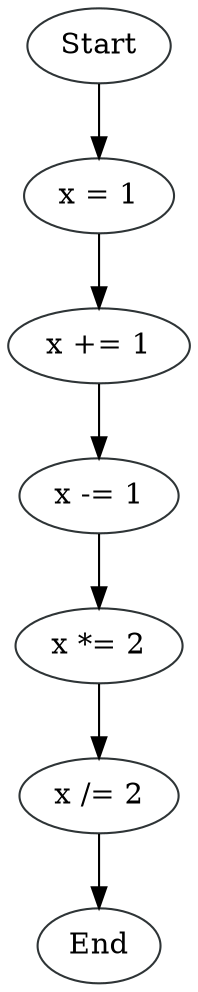 digraph SetAddSubMulDiv {
node1 [label="Start", color="#2e3436"]
node3 [label="x = 1", color="#2e3436"]
node4 [label="x += 1", color="#2e3436"]
node5 [label="x -= 1", color="#2e3436"]
node6 [label="x *= 2", color="#2e3436"]
node7 [label="x /= 2", color="#2e3436"]
node2 [label="End", color="#2e3436"]

node1 -> node3
node3 -> node4
node4 -> node5
node5 -> node6
node6 -> node7
node7 -> node2
}
